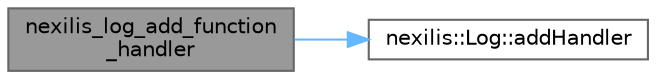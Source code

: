 digraph "nexilis_log_add_function_handler"
{
 // LATEX_PDF_SIZE
  bgcolor="transparent";
  edge [fontname=Helvetica,fontsize=10,labelfontname=Helvetica,labelfontsize=10];
  node [fontname=Helvetica,fontsize=10,shape=box,height=0.2,width=0.4];
  rankdir="LR";
  Node1 [id="Node000001",label="nexilis_log_add_function\l_handler",height=0.2,width=0.4,color="gray40", fillcolor="grey60", style="filled", fontcolor="black",tooltip=" "];
  Node1 -> Node2 [id="edge1_Node000001_Node000002",color="steelblue1",style="solid",tooltip=" "];
  Node2 [id="Node000002",label="nexilis::Log::addHandler",height=0.2,width=0.4,color="grey40", fillcolor="white", style="filled",URL="$dc/dbc/classnexilis_1_1Log.html#ae97c0e75bf15db0867f5a21937c01c9b",tooltip="Add handler for logging messages."];
}

